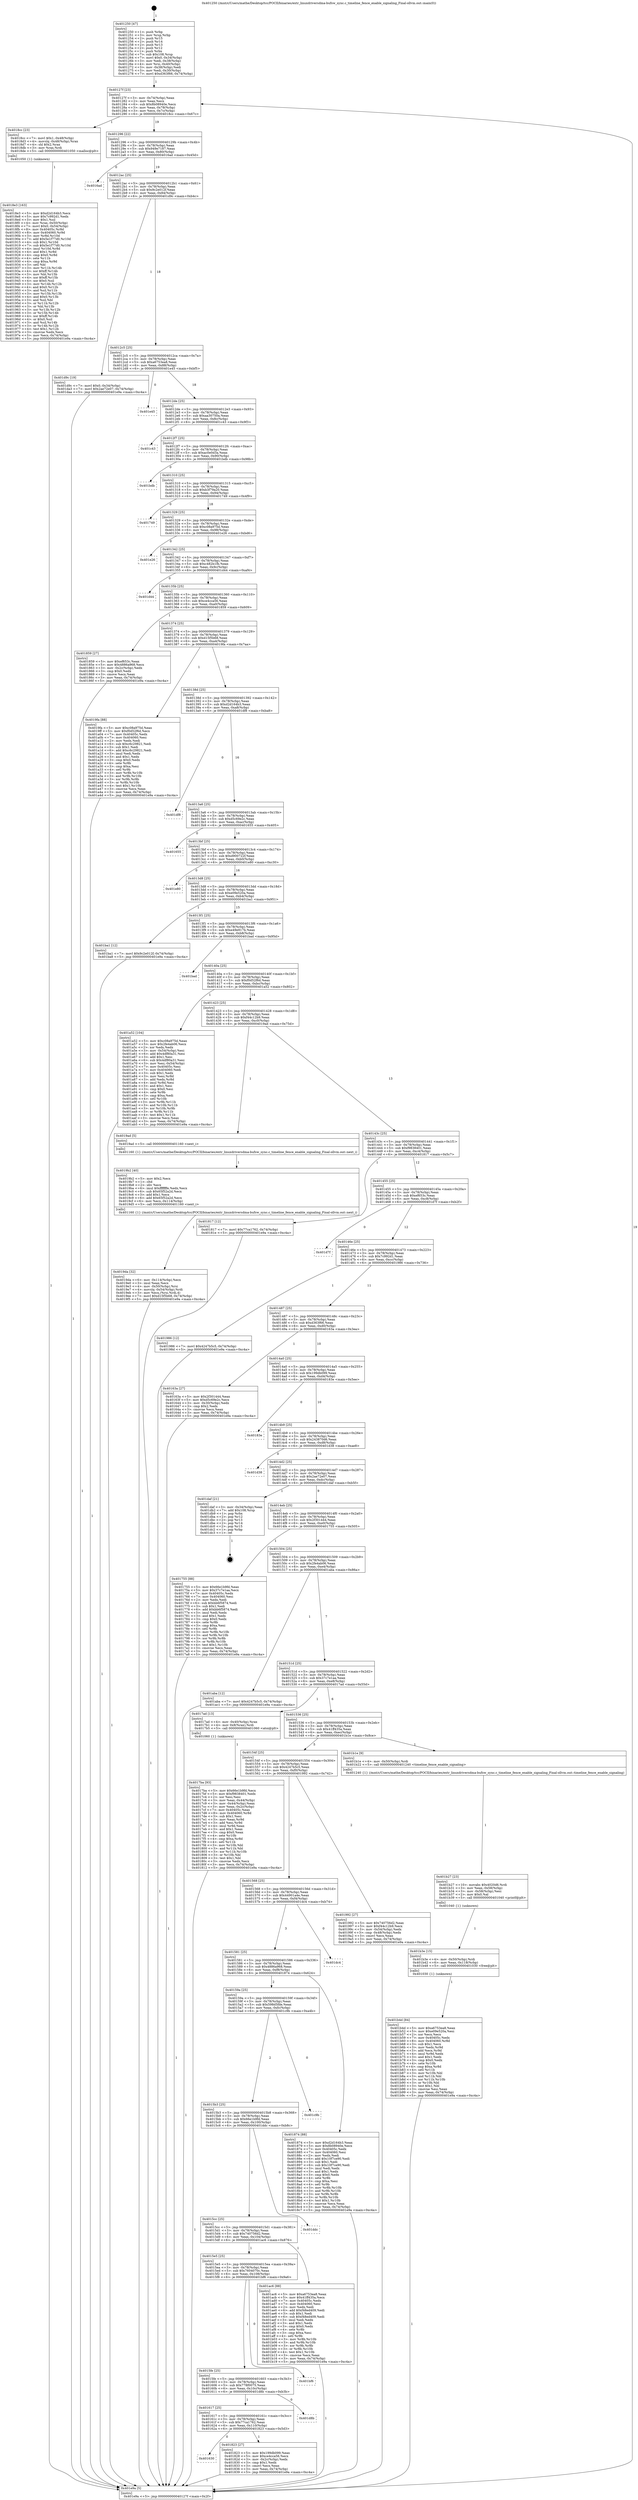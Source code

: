 digraph "0x401250" {
  label = "0x401250 (/mnt/c/Users/mathe/Desktop/tcc/POCII/binaries/extr_linuxdriversdma-bufsw_sync.c_timeline_fence_enable_signaling_Final-ollvm.out::main(0))"
  labelloc = "t"
  node[shape=record]

  Entry [label="",width=0.3,height=0.3,shape=circle,fillcolor=black,style=filled]
  "0x40127f" [label="{
     0x40127f [23]\l
     | [instrs]\l
     &nbsp;&nbsp;0x40127f \<+3\>: mov -0x74(%rbp),%eax\l
     &nbsp;&nbsp;0x401282 \<+2\>: mov %eax,%ecx\l
     &nbsp;&nbsp;0x401284 \<+6\>: sub $0x8b08940e,%ecx\l
     &nbsp;&nbsp;0x40128a \<+3\>: mov %eax,-0x78(%rbp)\l
     &nbsp;&nbsp;0x40128d \<+3\>: mov %ecx,-0x7c(%rbp)\l
     &nbsp;&nbsp;0x401290 \<+6\>: je 00000000004018cc \<main+0x67c\>\l
  }"]
  "0x4018cc" [label="{
     0x4018cc [23]\l
     | [instrs]\l
     &nbsp;&nbsp;0x4018cc \<+7\>: movl $0x1,-0x48(%rbp)\l
     &nbsp;&nbsp;0x4018d3 \<+4\>: movslq -0x48(%rbp),%rax\l
     &nbsp;&nbsp;0x4018d7 \<+4\>: shl $0x2,%rax\l
     &nbsp;&nbsp;0x4018db \<+3\>: mov %rax,%rdi\l
     &nbsp;&nbsp;0x4018de \<+5\>: call 0000000000401050 \<malloc@plt\>\l
     | [calls]\l
     &nbsp;&nbsp;0x401050 \{1\} (unknown)\l
  }"]
  "0x401296" [label="{
     0x401296 [22]\l
     | [instrs]\l
     &nbsp;&nbsp;0x401296 \<+5\>: jmp 000000000040129b \<main+0x4b\>\l
     &nbsp;&nbsp;0x40129b \<+3\>: mov -0x78(%rbp),%eax\l
     &nbsp;&nbsp;0x40129e \<+5\>: sub $0x949e7187,%eax\l
     &nbsp;&nbsp;0x4012a3 \<+3\>: mov %eax,-0x80(%rbp)\l
     &nbsp;&nbsp;0x4012a6 \<+6\>: je 00000000004016ad \<main+0x45d\>\l
  }"]
  Exit [label="",width=0.3,height=0.3,shape=circle,fillcolor=black,style=filled,peripheries=2]
  "0x4016ad" [label="{
     0x4016ad\l
  }", style=dashed]
  "0x4012ac" [label="{
     0x4012ac [25]\l
     | [instrs]\l
     &nbsp;&nbsp;0x4012ac \<+5\>: jmp 00000000004012b1 \<main+0x61\>\l
     &nbsp;&nbsp;0x4012b1 \<+3\>: mov -0x78(%rbp),%eax\l
     &nbsp;&nbsp;0x4012b4 \<+5\>: sub $0x9c2e012f,%eax\l
     &nbsp;&nbsp;0x4012b9 \<+6\>: mov %eax,-0x84(%rbp)\l
     &nbsp;&nbsp;0x4012bf \<+6\>: je 0000000000401d9c \<main+0xb4c\>\l
  }"]
  "0x401b4d" [label="{
     0x401b4d [84]\l
     | [instrs]\l
     &nbsp;&nbsp;0x401b4d \<+5\>: mov $0xa6753ea8,%eax\l
     &nbsp;&nbsp;0x401b52 \<+5\>: mov $0xe09e520a,%esi\l
     &nbsp;&nbsp;0x401b57 \<+2\>: xor %ecx,%ecx\l
     &nbsp;&nbsp;0x401b59 \<+7\>: mov 0x40405c,%edx\l
     &nbsp;&nbsp;0x401b60 \<+8\>: mov 0x404060,%r8d\l
     &nbsp;&nbsp;0x401b68 \<+3\>: sub $0x1,%ecx\l
     &nbsp;&nbsp;0x401b6b \<+3\>: mov %edx,%r9d\l
     &nbsp;&nbsp;0x401b6e \<+3\>: add %ecx,%r9d\l
     &nbsp;&nbsp;0x401b71 \<+4\>: imul %r9d,%edx\l
     &nbsp;&nbsp;0x401b75 \<+3\>: and $0x1,%edx\l
     &nbsp;&nbsp;0x401b78 \<+3\>: cmp $0x0,%edx\l
     &nbsp;&nbsp;0x401b7b \<+4\>: sete %r10b\l
     &nbsp;&nbsp;0x401b7f \<+4\>: cmp $0xa,%r8d\l
     &nbsp;&nbsp;0x401b83 \<+4\>: setl %r11b\l
     &nbsp;&nbsp;0x401b87 \<+3\>: mov %r10b,%bl\l
     &nbsp;&nbsp;0x401b8a \<+3\>: and %r11b,%bl\l
     &nbsp;&nbsp;0x401b8d \<+3\>: xor %r11b,%r10b\l
     &nbsp;&nbsp;0x401b90 \<+3\>: or %r10b,%bl\l
     &nbsp;&nbsp;0x401b93 \<+3\>: test $0x1,%bl\l
     &nbsp;&nbsp;0x401b96 \<+3\>: cmovne %esi,%eax\l
     &nbsp;&nbsp;0x401b99 \<+3\>: mov %eax,-0x74(%rbp)\l
     &nbsp;&nbsp;0x401b9c \<+5\>: jmp 0000000000401e9a \<main+0xc4a\>\l
  }"]
  "0x401d9c" [label="{
     0x401d9c [19]\l
     | [instrs]\l
     &nbsp;&nbsp;0x401d9c \<+7\>: movl $0x0,-0x34(%rbp)\l
     &nbsp;&nbsp;0x401da3 \<+7\>: movl $0x2ae72e07,-0x74(%rbp)\l
     &nbsp;&nbsp;0x401daa \<+5\>: jmp 0000000000401e9a \<main+0xc4a\>\l
  }"]
  "0x4012c5" [label="{
     0x4012c5 [25]\l
     | [instrs]\l
     &nbsp;&nbsp;0x4012c5 \<+5\>: jmp 00000000004012ca \<main+0x7a\>\l
     &nbsp;&nbsp;0x4012ca \<+3\>: mov -0x78(%rbp),%eax\l
     &nbsp;&nbsp;0x4012cd \<+5\>: sub $0xa6753ea8,%eax\l
     &nbsp;&nbsp;0x4012d2 \<+6\>: mov %eax,-0x88(%rbp)\l
     &nbsp;&nbsp;0x4012d8 \<+6\>: je 0000000000401e45 \<main+0xbf5\>\l
  }"]
  "0x401b3e" [label="{
     0x401b3e [15]\l
     | [instrs]\l
     &nbsp;&nbsp;0x401b3e \<+4\>: mov -0x50(%rbp),%rdi\l
     &nbsp;&nbsp;0x401b42 \<+6\>: mov %eax,-0x118(%rbp)\l
     &nbsp;&nbsp;0x401b48 \<+5\>: call 0000000000401030 \<free@plt\>\l
     | [calls]\l
     &nbsp;&nbsp;0x401030 \{1\} (unknown)\l
  }"]
  "0x401e45" [label="{
     0x401e45\l
  }", style=dashed]
  "0x4012de" [label="{
     0x4012de [25]\l
     | [instrs]\l
     &nbsp;&nbsp;0x4012de \<+5\>: jmp 00000000004012e3 \<main+0x93\>\l
     &nbsp;&nbsp;0x4012e3 \<+3\>: mov -0x78(%rbp),%eax\l
     &nbsp;&nbsp;0x4012e6 \<+5\>: sub $0xaa30750a,%eax\l
     &nbsp;&nbsp;0x4012eb \<+6\>: mov %eax,-0x8c(%rbp)\l
     &nbsp;&nbsp;0x4012f1 \<+6\>: je 0000000000401c43 \<main+0x9f3\>\l
  }"]
  "0x401b27" [label="{
     0x401b27 [23]\l
     | [instrs]\l
     &nbsp;&nbsp;0x401b27 \<+10\>: movabs $0x4020d6,%rdi\l
     &nbsp;&nbsp;0x401b31 \<+3\>: mov %eax,-0x58(%rbp)\l
     &nbsp;&nbsp;0x401b34 \<+3\>: mov -0x58(%rbp),%esi\l
     &nbsp;&nbsp;0x401b37 \<+2\>: mov $0x0,%al\l
     &nbsp;&nbsp;0x401b39 \<+5\>: call 0000000000401040 \<printf@plt\>\l
     | [calls]\l
     &nbsp;&nbsp;0x401040 \{1\} (unknown)\l
  }"]
  "0x401c43" [label="{
     0x401c43\l
  }", style=dashed]
  "0x4012f7" [label="{
     0x4012f7 [25]\l
     | [instrs]\l
     &nbsp;&nbsp;0x4012f7 \<+5\>: jmp 00000000004012fc \<main+0xac\>\l
     &nbsp;&nbsp;0x4012fc \<+3\>: mov -0x78(%rbp),%eax\l
     &nbsp;&nbsp;0x4012ff \<+5\>: sub $0xac0e0d3a,%eax\l
     &nbsp;&nbsp;0x401304 \<+6\>: mov %eax,-0x90(%rbp)\l
     &nbsp;&nbsp;0x40130a \<+6\>: je 0000000000401bdb \<main+0x98b\>\l
  }"]
  "0x4019da" [label="{
     0x4019da [32]\l
     | [instrs]\l
     &nbsp;&nbsp;0x4019da \<+6\>: mov -0x114(%rbp),%ecx\l
     &nbsp;&nbsp;0x4019e0 \<+3\>: imul %eax,%ecx\l
     &nbsp;&nbsp;0x4019e3 \<+4\>: mov -0x50(%rbp),%rsi\l
     &nbsp;&nbsp;0x4019e7 \<+4\>: movslq -0x54(%rbp),%rdi\l
     &nbsp;&nbsp;0x4019eb \<+3\>: mov %ecx,(%rsi,%rdi,4)\l
     &nbsp;&nbsp;0x4019ee \<+7\>: movl $0xd15f5b68,-0x74(%rbp)\l
     &nbsp;&nbsp;0x4019f5 \<+5\>: jmp 0000000000401e9a \<main+0xc4a\>\l
  }"]
  "0x401bdb" [label="{
     0x401bdb\l
  }", style=dashed]
  "0x401310" [label="{
     0x401310 [25]\l
     | [instrs]\l
     &nbsp;&nbsp;0x401310 \<+5\>: jmp 0000000000401315 \<main+0xc5\>\l
     &nbsp;&nbsp;0x401315 \<+3\>: mov -0x78(%rbp),%eax\l
     &nbsp;&nbsp;0x401318 \<+5\>: sub $0xb3f79a20,%eax\l
     &nbsp;&nbsp;0x40131d \<+6\>: mov %eax,-0x94(%rbp)\l
     &nbsp;&nbsp;0x401323 \<+6\>: je 0000000000401749 \<main+0x4f9\>\l
  }"]
  "0x4019b2" [label="{
     0x4019b2 [40]\l
     | [instrs]\l
     &nbsp;&nbsp;0x4019b2 \<+5\>: mov $0x2,%ecx\l
     &nbsp;&nbsp;0x4019b7 \<+1\>: cltd\l
     &nbsp;&nbsp;0x4019b8 \<+2\>: idiv %ecx\l
     &nbsp;&nbsp;0x4019ba \<+6\>: imul $0xfffffffe,%edx,%ecx\l
     &nbsp;&nbsp;0x4019c0 \<+6\>: sub $0x65f52a2d,%ecx\l
     &nbsp;&nbsp;0x4019c6 \<+3\>: add $0x1,%ecx\l
     &nbsp;&nbsp;0x4019c9 \<+6\>: add $0x65f52a2d,%ecx\l
     &nbsp;&nbsp;0x4019cf \<+6\>: mov %ecx,-0x114(%rbp)\l
     &nbsp;&nbsp;0x4019d5 \<+5\>: call 0000000000401160 \<next_i\>\l
     | [calls]\l
     &nbsp;&nbsp;0x401160 \{1\} (/mnt/c/Users/mathe/Desktop/tcc/POCII/binaries/extr_linuxdriversdma-bufsw_sync.c_timeline_fence_enable_signaling_Final-ollvm.out::next_i)\l
  }"]
  "0x401749" [label="{
     0x401749\l
  }", style=dashed]
  "0x401329" [label="{
     0x401329 [25]\l
     | [instrs]\l
     &nbsp;&nbsp;0x401329 \<+5\>: jmp 000000000040132e \<main+0xde\>\l
     &nbsp;&nbsp;0x40132e \<+3\>: mov -0x78(%rbp),%eax\l
     &nbsp;&nbsp;0x401331 \<+5\>: sub $0xc08a975d,%eax\l
     &nbsp;&nbsp;0x401336 \<+6\>: mov %eax,-0x98(%rbp)\l
     &nbsp;&nbsp;0x40133c \<+6\>: je 0000000000401e26 \<main+0xbd6\>\l
  }"]
  "0x4018e3" [label="{
     0x4018e3 [163]\l
     | [instrs]\l
     &nbsp;&nbsp;0x4018e3 \<+5\>: mov $0xd2d164b3,%ecx\l
     &nbsp;&nbsp;0x4018e8 \<+5\>: mov $0x7c992d1,%edx\l
     &nbsp;&nbsp;0x4018ed \<+3\>: mov $0x1,%sil\l
     &nbsp;&nbsp;0x4018f0 \<+4\>: mov %rax,-0x50(%rbp)\l
     &nbsp;&nbsp;0x4018f4 \<+7\>: movl $0x0,-0x54(%rbp)\l
     &nbsp;&nbsp;0x4018fb \<+8\>: mov 0x40405c,%r8d\l
     &nbsp;&nbsp;0x401903 \<+8\>: mov 0x404060,%r9d\l
     &nbsp;&nbsp;0x40190b \<+3\>: mov %r8d,%r10d\l
     &nbsp;&nbsp;0x40190e \<+7\>: add $0x5e1f77d0,%r10d\l
     &nbsp;&nbsp;0x401915 \<+4\>: sub $0x1,%r10d\l
     &nbsp;&nbsp;0x401919 \<+7\>: sub $0x5e1f77d0,%r10d\l
     &nbsp;&nbsp;0x401920 \<+4\>: imul %r10d,%r8d\l
     &nbsp;&nbsp;0x401924 \<+4\>: and $0x1,%r8d\l
     &nbsp;&nbsp;0x401928 \<+4\>: cmp $0x0,%r8d\l
     &nbsp;&nbsp;0x40192c \<+4\>: sete %r11b\l
     &nbsp;&nbsp;0x401930 \<+4\>: cmp $0xa,%r9d\l
     &nbsp;&nbsp;0x401934 \<+3\>: setl %bl\l
     &nbsp;&nbsp;0x401937 \<+3\>: mov %r11b,%r14b\l
     &nbsp;&nbsp;0x40193a \<+4\>: xor $0xff,%r14b\l
     &nbsp;&nbsp;0x40193e \<+3\>: mov %bl,%r15b\l
     &nbsp;&nbsp;0x401941 \<+4\>: xor $0xff,%r15b\l
     &nbsp;&nbsp;0x401945 \<+4\>: xor $0x0,%sil\l
     &nbsp;&nbsp;0x401949 \<+3\>: mov %r14b,%r12b\l
     &nbsp;&nbsp;0x40194c \<+4\>: and $0x0,%r12b\l
     &nbsp;&nbsp;0x401950 \<+3\>: and %sil,%r11b\l
     &nbsp;&nbsp;0x401953 \<+3\>: mov %r15b,%r13b\l
     &nbsp;&nbsp;0x401956 \<+4\>: and $0x0,%r13b\l
     &nbsp;&nbsp;0x40195a \<+3\>: and %sil,%bl\l
     &nbsp;&nbsp;0x40195d \<+3\>: or %r11b,%r12b\l
     &nbsp;&nbsp;0x401960 \<+3\>: or %bl,%r13b\l
     &nbsp;&nbsp;0x401963 \<+3\>: xor %r13b,%r12b\l
     &nbsp;&nbsp;0x401966 \<+3\>: or %r15b,%r14b\l
     &nbsp;&nbsp;0x401969 \<+4\>: xor $0xff,%r14b\l
     &nbsp;&nbsp;0x40196d \<+4\>: or $0x0,%sil\l
     &nbsp;&nbsp;0x401971 \<+3\>: and %sil,%r14b\l
     &nbsp;&nbsp;0x401974 \<+3\>: or %r14b,%r12b\l
     &nbsp;&nbsp;0x401977 \<+4\>: test $0x1,%r12b\l
     &nbsp;&nbsp;0x40197b \<+3\>: cmovne %edx,%ecx\l
     &nbsp;&nbsp;0x40197e \<+3\>: mov %ecx,-0x74(%rbp)\l
     &nbsp;&nbsp;0x401981 \<+5\>: jmp 0000000000401e9a \<main+0xc4a\>\l
  }"]
  "0x401e26" [label="{
     0x401e26\l
  }", style=dashed]
  "0x401342" [label="{
     0x401342 [25]\l
     | [instrs]\l
     &nbsp;&nbsp;0x401342 \<+5\>: jmp 0000000000401347 \<main+0xf7\>\l
     &nbsp;&nbsp;0x401347 \<+3\>: mov -0x78(%rbp),%eax\l
     &nbsp;&nbsp;0x40134a \<+5\>: sub $0xc482b1fb,%eax\l
     &nbsp;&nbsp;0x40134f \<+6\>: mov %eax,-0x9c(%rbp)\l
     &nbsp;&nbsp;0x401355 \<+6\>: je 0000000000401d44 \<main+0xaf4\>\l
  }"]
  "0x401630" [label="{
     0x401630\l
  }", style=dashed]
  "0x401d44" [label="{
     0x401d44\l
  }", style=dashed]
  "0x40135b" [label="{
     0x40135b [25]\l
     | [instrs]\l
     &nbsp;&nbsp;0x40135b \<+5\>: jmp 0000000000401360 \<main+0x110\>\l
     &nbsp;&nbsp;0x401360 \<+3\>: mov -0x78(%rbp),%eax\l
     &nbsp;&nbsp;0x401363 \<+5\>: sub $0xce4cca56,%eax\l
     &nbsp;&nbsp;0x401368 \<+6\>: mov %eax,-0xa0(%rbp)\l
     &nbsp;&nbsp;0x40136e \<+6\>: je 0000000000401859 \<main+0x609\>\l
  }"]
  "0x401823" [label="{
     0x401823 [27]\l
     | [instrs]\l
     &nbsp;&nbsp;0x401823 \<+5\>: mov $0x199db099,%eax\l
     &nbsp;&nbsp;0x401828 \<+5\>: mov $0xce4cca56,%ecx\l
     &nbsp;&nbsp;0x40182d \<+3\>: mov -0x2c(%rbp),%edx\l
     &nbsp;&nbsp;0x401830 \<+3\>: cmp $0x1,%edx\l
     &nbsp;&nbsp;0x401833 \<+3\>: cmovl %ecx,%eax\l
     &nbsp;&nbsp;0x401836 \<+3\>: mov %eax,-0x74(%rbp)\l
     &nbsp;&nbsp;0x401839 \<+5\>: jmp 0000000000401e9a \<main+0xc4a\>\l
  }"]
  "0x401859" [label="{
     0x401859 [27]\l
     | [instrs]\l
     &nbsp;&nbsp;0x401859 \<+5\>: mov $0xef653c,%eax\l
     &nbsp;&nbsp;0x40185e \<+5\>: mov $0x4886a968,%ecx\l
     &nbsp;&nbsp;0x401863 \<+3\>: mov -0x2c(%rbp),%edx\l
     &nbsp;&nbsp;0x401866 \<+3\>: cmp $0x0,%edx\l
     &nbsp;&nbsp;0x401869 \<+3\>: cmove %ecx,%eax\l
     &nbsp;&nbsp;0x40186c \<+3\>: mov %eax,-0x74(%rbp)\l
     &nbsp;&nbsp;0x40186f \<+5\>: jmp 0000000000401e9a \<main+0xc4a\>\l
  }"]
  "0x401374" [label="{
     0x401374 [25]\l
     | [instrs]\l
     &nbsp;&nbsp;0x401374 \<+5\>: jmp 0000000000401379 \<main+0x129\>\l
     &nbsp;&nbsp;0x401379 \<+3\>: mov -0x78(%rbp),%eax\l
     &nbsp;&nbsp;0x40137c \<+5\>: sub $0xd15f5b68,%eax\l
     &nbsp;&nbsp;0x401381 \<+6\>: mov %eax,-0xa4(%rbp)\l
     &nbsp;&nbsp;0x401387 \<+6\>: je 00000000004019fa \<main+0x7aa\>\l
  }"]
  "0x401617" [label="{
     0x401617 [25]\l
     | [instrs]\l
     &nbsp;&nbsp;0x401617 \<+5\>: jmp 000000000040161c \<main+0x3cc\>\l
     &nbsp;&nbsp;0x40161c \<+3\>: mov -0x78(%rbp),%eax\l
     &nbsp;&nbsp;0x40161f \<+5\>: sub $0x77ca1762,%eax\l
     &nbsp;&nbsp;0x401624 \<+6\>: mov %eax,-0x110(%rbp)\l
     &nbsp;&nbsp;0x40162a \<+6\>: je 0000000000401823 \<main+0x5d3\>\l
  }"]
  "0x4019fa" [label="{
     0x4019fa [88]\l
     | [instrs]\l
     &nbsp;&nbsp;0x4019fa \<+5\>: mov $0xc08a975d,%eax\l
     &nbsp;&nbsp;0x4019ff \<+5\>: mov $0xf0d52f6d,%ecx\l
     &nbsp;&nbsp;0x401a04 \<+7\>: mov 0x40405c,%edx\l
     &nbsp;&nbsp;0x401a0b \<+7\>: mov 0x404060,%esi\l
     &nbsp;&nbsp;0x401a12 \<+2\>: mov %edx,%edi\l
     &nbsp;&nbsp;0x401a14 \<+6\>: sub $0xc6c29821,%edi\l
     &nbsp;&nbsp;0x401a1a \<+3\>: sub $0x1,%edi\l
     &nbsp;&nbsp;0x401a1d \<+6\>: add $0xc6c29821,%edi\l
     &nbsp;&nbsp;0x401a23 \<+3\>: imul %edi,%edx\l
     &nbsp;&nbsp;0x401a26 \<+3\>: and $0x1,%edx\l
     &nbsp;&nbsp;0x401a29 \<+3\>: cmp $0x0,%edx\l
     &nbsp;&nbsp;0x401a2c \<+4\>: sete %r8b\l
     &nbsp;&nbsp;0x401a30 \<+3\>: cmp $0xa,%esi\l
     &nbsp;&nbsp;0x401a33 \<+4\>: setl %r9b\l
     &nbsp;&nbsp;0x401a37 \<+3\>: mov %r8b,%r10b\l
     &nbsp;&nbsp;0x401a3a \<+3\>: and %r9b,%r10b\l
     &nbsp;&nbsp;0x401a3d \<+3\>: xor %r9b,%r8b\l
     &nbsp;&nbsp;0x401a40 \<+3\>: or %r8b,%r10b\l
     &nbsp;&nbsp;0x401a43 \<+4\>: test $0x1,%r10b\l
     &nbsp;&nbsp;0x401a47 \<+3\>: cmovne %ecx,%eax\l
     &nbsp;&nbsp;0x401a4a \<+3\>: mov %eax,-0x74(%rbp)\l
     &nbsp;&nbsp;0x401a4d \<+5\>: jmp 0000000000401e9a \<main+0xc4a\>\l
  }"]
  "0x40138d" [label="{
     0x40138d [25]\l
     | [instrs]\l
     &nbsp;&nbsp;0x40138d \<+5\>: jmp 0000000000401392 \<main+0x142\>\l
     &nbsp;&nbsp;0x401392 \<+3\>: mov -0x78(%rbp),%eax\l
     &nbsp;&nbsp;0x401395 \<+5\>: sub $0xd2d164b3,%eax\l
     &nbsp;&nbsp;0x40139a \<+6\>: mov %eax,-0xa8(%rbp)\l
     &nbsp;&nbsp;0x4013a0 \<+6\>: je 0000000000401df8 \<main+0xba8\>\l
  }"]
  "0x401d8b" [label="{
     0x401d8b\l
  }", style=dashed]
  "0x401df8" [label="{
     0x401df8\l
  }", style=dashed]
  "0x4013a6" [label="{
     0x4013a6 [25]\l
     | [instrs]\l
     &nbsp;&nbsp;0x4013a6 \<+5\>: jmp 00000000004013ab \<main+0x15b\>\l
     &nbsp;&nbsp;0x4013ab \<+3\>: mov -0x78(%rbp),%eax\l
     &nbsp;&nbsp;0x4013ae \<+5\>: sub $0xd5c69e2c,%eax\l
     &nbsp;&nbsp;0x4013b3 \<+6\>: mov %eax,-0xac(%rbp)\l
     &nbsp;&nbsp;0x4013b9 \<+6\>: je 0000000000401655 \<main+0x405\>\l
  }"]
  "0x4015fe" [label="{
     0x4015fe [25]\l
     | [instrs]\l
     &nbsp;&nbsp;0x4015fe \<+5\>: jmp 0000000000401603 \<main+0x3b3\>\l
     &nbsp;&nbsp;0x401603 \<+3\>: mov -0x78(%rbp),%eax\l
     &nbsp;&nbsp;0x401606 \<+5\>: sub $0x778f0075,%eax\l
     &nbsp;&nbsp;0x40160b \<+6\>: mov %eax,-0x10c(%rbp)\l
     &nbsp;&nbsp;0x401611 \<+6\>: je 0000000000401d8b \<main+0xb3b\>\l
  }"]
  "0x401655" [label="{
     0x401655\l
  }", style=dashed]
  "0x4013bf" [label="{
     0x4013bf [25]\l
     | [instrs]\l
     &nbsp;&nbsp;0x4013bf \<+5\>: jmp 00000000004013c4 \<main+0x174\>\l
     &nbsp;&nbsp;0x4013c4 \<+3\>: mov -0x78(%rbp),%eax\l
     &nbsp;&nbsp;0x4013c7 \<+5\>: sub $0xd900722f,%eax\l
     &nbsp;&nbsp;0x4013cc \<+6\>: mov %eax,-0xb0(%rbp)\l
     &nbsp;&nbsp;0x4013d2 \<+6\>: je 0000000000401e80 \<main+0xc30\>\l
  }"]
  "0x401bf6" [label="{
     0x401bf6\l
  }", style=dashed]
  "0x401e80" [label="{
     0x401e80\l
  }", style=dashed]
  "0x4013d8" [label="{
     0x4013d8 [25]\l
     | [instrs]\l
     &nbsp;&nbsp;0x4013d8 \<+5\>: jmp 00000000004013dd \<main+0x18d\>\l
     &nbsp;&nbsp;0x4013dd \<+3\>: mov -0x78(%rbp),%eax\l
     &nbsp;&nbsp;0x4013e0 \<+5\>: sub $0xe09e520a,%eax\l
     &nbsp;&nbsp;0x4013e5 \<+6\>: mov %eax,-0xb4(%rbp)\l
     &nbsp;&nbsp;0x4013eb \<+6\>: je 0000000000401ba1 \<main+0x951\>\l
  }"]
  "0x4015e5" [label="{
     0x4015e5 [25]\l
     | [instrs]\l
     &nbsp;&nbsp;0x4015e5 \<+5\>: jmp 00000000004015ea \<main+0x39a\>\l
     &nbsp;&nbsp;0x4015ea \<+3\>: mov -0x78(%rbp),%eax\l
     &nbsp;&nbsp;0x4015ed \<+5\>: sub $0x7604070c,%eax\l
     &nbsp;&nbsp;0x4015f2 \<+6\>: mov %eax,-0x108(%rbp)\l
     &nbsp;&nbsp;0x4015f8 \<+6\>: je 0000000000401bf6 \<main+0x9a6\>\l
  }"]
  "0x401ba1" [label="{
     0x401ba1 [12]\l
     | [instrs]\l
     &nbsp;&nbsp;0x401ba1 \<+7\>: movl $0x9c2e012f,-0x74(%rbp)\l
     &nbsp;&nbsp;0x401ba8 \<+5\>: jmp 0000000000401e9a \<main+0xc4a\>\l
  }"]
  "0x4013f1" [label="{
     0x4013f1 [25]\l
     | [instrs]\l
     &nbsp;&nbsp;0x4013f1 \<+5\>: jmp 00000000004013f6 \<main+0x1a6\>\l
     &nbsp;&nbsp;0x4013f6 \<+3\>: mov -0x78(%rbp),%eax\l
     &nbsp;&nbsp;0x4013f9 \<+5\>: sub $0xe49e917b,%eax\l
     &nbsp;&nbsp;0x4013fe \<+6\>: mov %eax,-0xb8(%rbp)\l
     &nbsp;&nbsp;0x401404 \<+6\>: je 0000000000401bad \<main+0x95d\>\l
  }"]
  "0x401ac6" [label="{
     0x401ac6 [88]\l
     | [instrs]\l
     &nbsp;&nbsp;0x401ac6 \<+5\>: mov $0xa6753ea8,%eax\l
     &nbsp;&nbsp;0x401acb \<+5\>: mov $0x41ff435a,%ecx\l
     &nbsp;&nbsp;0x401ad0 \<+7\>: mov 0x40405c,%edx\l
     &nbsp;&nbsp;0x401ad7 \<+7\>: mov 0x404060,%esi\l
     &nbsp;&nbsp;0x401ade \<+2\>: mov %edx,%edi\l
     &nbsp;&nbsp;0x401ae0 \<+6\>: add $0xf48ed409,%edi\l
     &nbsp;&nbsp;0x401ae6 \<+3\>: sub $0x1,%edi\l
     &nbsp;&nbsp;0x401ae9 \<+6\>: sub $0xf48ed409,%edi\l
     &nbsp;&nbsp;0x401aef \<+3\>: imul %edi,%edx\l
     &nbsp;&nbsp;0x401af2 \<+3\>: and $0x1,%edx\l
     &nbsp;&nbsp;0x401af5 \<+3\>: cmp $0x0,%edx\l
     &nbsp;&nbsp;0x401af8 \<+4\>: sete %r8b\l
     &nbsp;&nbsp;0x401afc \<+3\>: cmp $0xa,%esi\l
     &nbsp;&nbsp;0x401aff \<+4\>: setl %r9b\l
     &nbsp;&nbsp;0x401b03 \<+3\>: mov %r8b,%r10b\l
     &nbsp;&nbsp;0x401b06 \<+3\>: and %r9b,%r10b\l
     &nbsp;&nbsp;0x401b09 \<+3\>: xor %r9b,%r8b\l
     &nbsp;&nbsp;0x401b0c \<+3\>: or %r8b,%r10b\l
     &nbsp;&nbsp;0x401b0f \<+4\>: test $0x1,%r10b\l
     &nbsp;&nbsp;0x401b13 \<+3\>: cmovne %ecx,%eax\l
     &nbsp;&nbsp;0x401b16 \<+3\>: mov %eax,-0x74(%rbp)\l
     &nbsp;&nbsp;0x401b19 \<+5\>: jmp 0000000000401e9a \<main+0xc4a\>\l
  }"]
  "0x401bad" [label="{
     0x401bad\l
  }", style=dashed]
  "0x40140a" [label="{
     0x40140a [25]\l
     | [instrs]\l
     &nbsp;&nbsp;0x40140a \<+5\>: jmp 000000000040140f \<main+0x1bf\>\l
     &nbsp;&nbsp;0x40140f \<+3\>: mov -0x78(%rbp),%eax\l
     &nbsp;&nbsp;0x401412 \<+5\>: sub $0xf0d52f6d,%eax\l
     &nbsp;&nbsp;0x401417 \<+6\>: mov %eax,-0xbc(%rbp)\l
     &nbsp;&nbsp;0x40141d \<+6\>: je 0000000000401a52 \<main+0x802\>\l
  }"]
  "0x4015cc" [label="{
     0x4015cc [25]\l
     | [instrs]\l
     &nbsp;&nbsp;0x4015cc \<+5\>: jmp 00000000004015d1 \<main+0x381\>\l
     &nbsp;&nbsp;0x4015d1 \<+3\>: mov -0x78(%rbp),%eax\l
     &nbsp;&nbsp;0x4015d4 \<+5\>: sub $0x740756d2,%eax\l
     &nbsp;&nbsp;0x4015d9 \<+6\>: mov %eax,-0x104(%rbp)\l
     &nbsp;&nbsp;0x4015df \<+6\>: je 0000000000401ac6 \<main+0x876\>\l
  }"]
  "0x401a52" [label="{
     0x401a52 [104]\l
     | [instrs]\l
     &nbsp;&nbsp;0x401a52 \<+5\>: mov $0xc08a975d,%eax\l
     &nbsp;&nbsp;0x401a57 \<+5\>: mov $0x2fe4ab06,%ecx\l
     &nbsp;&nbsp;0x401a5c \<+2\>: xor %edx,%edx\l
     &nbsp;&nbsp;0x401a5e \<+3\>: mov -0x54(%rbp),%esi\l
     &nbsp;&nbsp;0x401a61 \<+6\>: add $0x4df80a31,%esi\l
     &nbsp;&nbsp;0x401a67 \<+3\>: add $0x1,%esi\l
     &nbsp;&nbsp;0x401a6a \<+6\>: sub $0x4df80a31,%esi\l
     &nbsp;&nbsp;0x401a70 \<+3\>: mov %esi,-0x54(%rbp)\l
     &nbsp;&nbsp;0x401a73 \<+7\>: mov 0x40405c,%esi\l
     &nbsp;&nbsp;0x401a7a \<+7\>: mov 0x404060,%edi\l
     &nbsp;&nbsp;0x401a81 \<+3\>: sub $0x1,%edx\l
     &nbsp;&nbsp;0x401a84 \<+3\>: mov %esi,%r8d\l
     &nbsp;&nbsp;0x401a87 \<+3\>: add %edx,%r8d\l
     &nbsp;&nbsp;0x401a8a \<+4\>: imul %r8d,%esi\l
     &nbsp;&nbsp;0x401a8e \<+3\>: and $0x1,%esi\l
     &nbsp;&nbsp;0x401a91 \<+3\>: cmp $0x0,%esi\l
     &nbsp;&nbsp;0x401a94 \<+4\>: sete %r9b\l
     &nbsp;&nbsp;0x401a98 \<+3\>: cmp $0xa,%edi\l
     &nbsp;&nbsp;0x401a9b \<+4\>: setl %r10b\l
     &nbsp;&nbsp;0x401a9f \<+3\>: mov %r9b,%r11b\l
     &nbsp;&nbsp;0x401aa2 \<+3\>: and %r10b,%r11b\l
     &nbsp;&nbsp;0x401aa5 \<+3\>: xor %r10b,%r9b\l
     &nbsp;&nbsp;0x401aa8 \<+3\>: or %r9b,%r11b\l
     &nbsp;&nbsp;0x401aab \<+4\>: test $0x1,%r11b\l
     &nbsp;&nbsp;0x401aaf \<+3\>: cmovne %ecx,%eax\l
     &nbsp;&nbsp;0x401ab2 \<+3\>: mov %eax,-0x74(%rbp)\l
     &nbsp;&nbsp;0x401ab5 \<+5\>: jmp 0000000000401e9a \<main+0xc4a\>\l
  }"]
  "0x401423" [label="{
     0x401423 [25]\l
     | [instrs]\l
     &nbsp;&nbsp;0x401423 \<+5\>: jmp 0000000000401428 \<main+0x1d8\>\l
     &nbsp;&nbsp;0x401428 \<+3\>: mov -0x78(%rbp),%eax\l
     &nbsp;&nbsp;0x40142b \<+5\>: sub $0xf44c12b9,%eax\l
     &nbsp;&nbsp;0x401430 \<+6\>: mov %eax,-0xc0(%rbp)\l
     &nbsp;&nbsp;0x401436 \<+6\>: je 00000000004019ad \<main+0x75d\>\l
  }"]
  "0x401ddc" [label="{
     0x401ddc\l
  }", style=dashed]
  "0x4019ad" [label="{
     0x4019ad [5]\l
     | [instrs]\l
     &nbsp;&nbsp;0x4019ad \<+5\>: call 0000000000401160 \<next_i\>\l
     | [calls]\l
     &nbsp;&nbsp;0x401160 \{1\} (/mnt/c/Users/mathe/Desktop/tcc/POCII/binaries/extr_linuxdriversdma-bufsw_sync.c_timeline_fence_enable_signaling_Final-ollvm.out::next_i)\l
  }"]
  "0x40143c" [label="{
     0x40143c [25]\l
     | [instrs]\l
     &nbsp;&nbsp;0x40143c \<+5\>: jmp 0000000000401441 \<main+0x1f1\>\l
     &nbsp;&nbsp;0x401441 \<+3\>: mov -0x78(%rbp),%eax\l
     &nbsp;&nbsp;0x401444 \<+5\>: sub $0xf9838401,%eax\l
     &nbsp;&nbsp;0x401449 \<+6\>: mov %eax,-0xc4(%rbp)\l
     &nbsp;&nbsp;0x40144f \<+6\>: je 0000000000401817 \<main+0x5c7\>\l
  }"]
  "0x4015b3" [label="{
     0x4015b3 [25]\l
     | [instrs]\l
     &nbsp;&nbsp;0x4015b3 \<+5\>: jmp 00000000004015b8 \<main+0x368\>\l
     &nbsp;&nbsp;0x4015b8 \<+3\>: mov -0x78(%rbp),%eax\l
     &nbsp;&nbsp;0x4015bb \<+5\>: sub $0x66e1b9fd,%eax\l
     &nbsp;&nbsp;0x4015c0 \<+6\>: mov %eax,-0x100(%rbp)\l
     &nbsp;&nbsp;0x4015c6 \<+6\>: je 0000000000401ddc \<main+0xb8c\>\l
  }"]
  "0x401817" [label="{
     0x401817 [12]\l
     | [instrs]\l
     &nbsp;&nbsp;0x401817 \<+7\>: movl $0x77ca1762,-0x74(%rbp)\l
     &nbsp;&nbsp;0x40181e \<+5\>: jmp 0000000000401e9a \<main+0xc4a\>\l
  }"]
  "0x401455" [label="{
     0x401455 [25]\l
     | [instrs]\l
     &nbsp;&nbsp;0x401455 \<+5\>: jmp 000000000040145a \<main+0x20a\>\l
     &nbsp;&nbsp;0x40145a \<+3\>: mov -0x78(%rbp),%eax\l
     &nbsp;&nbsp;0x40145d \<+5\>: sub $0xef653c,%eax\l
     &nbsp;&nbsp;0x401462 \<+6\>: mov %eax,-0xc8(%rbp)\l
     &nbsp;&nbsp;0x401468 \<+6\>: je 0000000000401d7f \<main+0xb2f\>\l
  }"]
  "0x401c9b" [label="{
     0x401c9b\l
  }", style=dashed]
  "0x401d7f" [label="{
     0x401d7f\l
  }", style=dashed]
  "0x40146e" [label="{
     0x40146e [25]\l
     | [instrs]\l
     &nbsp;&nbsp;0x40146e \<+5\>: jmp 0000000000401473 \<main+0x223\>\l
     &nbsp;&nbsp;0x401473 \<+3\>: mov -0x78(%rbp),%eax\l
     &nbsp;&nbsp;0x401476 \<+5\>: sub $0x7c992d1,%eax\l
     &nbsp;&nbsp;0x40147b \<+6\>: mov %eax,-0xcc(%rbp)\l
     &nbsp;&nbsp;0x401481 \<+6\>: je 0000000000401986 \<main+0x736\>\l
  }"]
  "0x40159a" [label="{
     0x40159a [25]\l
     | [instrs]\l
     &nbsp;&nbsp;0x40159a \<+5\>: jmp 000000000040159f \<main+0x34f\>\l
     &nbsp;&nbsp;0x40159f \<+3\>: mov -0x78(%rbp),%eax\l
     &nbsp;&nbsp;0x4015a2 \<+5\>: sub $0x598d5fde,%eax\l
     &nbsp;&nbsp;0x4015a7 \<+6\>: mov %eax,-0xfc(%rbp)\l
     &nbsp;&nbsp;0x4015ad \<+6\>: je 0000000000401c9b \<main+0xa4b\>\l
  }"]
  "0x401986" [label="{
     0x401986 [12]\l
     | [instrs]\l
     &nbsp;&nbsp;0x401986 \<+7\>: movl $0x4247b5c5,-0x74(%rbp)\l
     &nbsp;&nbsp;0x40198d \<+5\>: jmp 0000000000401e9a \<main+0xc4a\>\l
  }"]
  "0x401487" [label="{
     0x401487 [25]\l
     | [instrs]\l
     &nbsp;&nbsp;0x401487 \<+5\>: jmp 000000000040148c \<main+0x23c\>\l
     &nbsp;&nbsp;0x40148c \<+3\>: mov -0x78(%rbp),%eax\l
     &nbsp;&nbsp;0x40148f \<+5\>: sub $0xd363f66,%eax\l
     &nbsp;&nbsp;0x401494 \<+6\>: mov %eax,-0xd0(%rbp)\l
     &nbsp;&nbsp;0x40149a \<+6\>: je 000000000040163a \<main+0x3ea\>\l
  }"]
  "0x401874" [label="{
     0x401874 [88]\l
     | [instrs]\l
     &nbsp;&nbsp;0x401874 \<+5\>: mov $0xd2d164b3,%eax\l
     &nbsp;&nbsp;0x401879 \<+5\>: mov $0x8b08940e,%ecx\l
     &nbsp;&nbsp;0x40187e \<+7\>: mov 0x40405c,%edx\l
     &nbsp;&nbsp;0x401885 \<+7\>: mov 0x404060,%esi\l
     &nbsp;&nbsp;0x40188c \<+2\>: mov %edx,%edi\l
     &nbsp;&nbsp;0x40188e \<+6\>: add $0x10f7ce90,%edi\l
     &nbsp;&nbsp;0x401894 \<+3\>: sub $0x1,%edi\l
     &nbsp;&nbsp;0x401897 \<+6\>: sub $0x10f7ce90,%edi\l
     &nbsp;&nbsp;0x40189d \<+3\>: imul %edi,%edx\l
     &nbsp;&nbsp;0x4018a0 \<+3\>: and $0x1,%edx\l
     &nbsp;&nbsp;0x4018a3 \<+3\>: cmp $0x0,%edx\l
     &nbsp;&nbsp;0x4018a6 \<+4\>: sete %r8b\l
     &nbsp;&nbsp;0x4018aa \<+3\>: cmp $0xa,%esi\l
     &nbsp;&nbsp;0x4018ad \<+4\>: setl %r9b\l
     &nbsp;&nbsp;0x4018b1 \<+3\>: mov %r8b,%r10b\l
     &nbsp;&nbsp;0x4018b4 \<+3\>: and %r9b,%r10b\l
     &nbsp;&nbsp;0x4018b7 \<+3\>: xor %r9b,%r8b\l
     &nbsp;&nbsp;0x4018ba \<+3\>: or %r8b,%r10b\l
     &nbsp;&nbsp;0x4018bd \<+4\>: test $0x1,%r10b\l
     &nbsp;&nbsp;0x4018c1 \<+3\>: cmovne %ecx,%eax\l
     &nbsp;&nbsp;0x4018c4 \<+3\>: mov %eax,-0x74(%rbp)\l
     &nbsp;&nbsp;0x4018c7 \<+5\>: jmp 0000000000401e9a \<main+0xc4a\>\l
  }"]
  "0x40163a" [label="{
     0x40163a [27]\l
     | [instrs]\l
     &nbsp;&nbsp;0x40163a \<+5\>: mov $0x2f301444,%eax\l
     &nbsp;&nbsp;0x40163f \<+5\>: mov $0xd5c69e2c,%ecx\l
     &nbsp;&nbsp;0x401644 \<+3\>: mov -0x30(%rbp),%edx\l
     &nbsp;&nbsp;0x401647 \<+3\>: cmp $0x2,%edx\l
     &nbsp;&nbsp;0x40164a \<+3\>: cmovne %ecx,%eax\l
     &nbsp;&nbsp;0x40164d \<+3\>: mov %eax,-0x74(%rbp)\l
     &nbsp;&nbsp;0x401650 \<+5\>: jmp 0000000000401e9a \<main+0xc4a\>\l
  }"]
  "0x4014a0" [label="{
     0x4014a0 [25]\l
     | [instrs]\l
     &nbsp;&nbsp;0x4014a0 \<+5\>: jmp 00000000004014a5 \<main+0x255\>\l
     &nbsp;&nbsp;0x4014a5 \<+3\>: mov -0x78(%rbp),%eax\l
     &nbsp;&nbsp;0x4014a8 \<+5\>: sub $0x199db099,%eax\l
     &nbsp;&nbsp;0x4014ad \<+6\>: mov %eax,-0xd4(%rbp)\l
     &nbsp;&nbsp;0x4014b3 \<+6\>: je 000000000040183e \<main+0x5ee\>\l
  }"]
  "0x401e9a" [label="{
     0x401e9a [5]\l
     | [instrs]\l
     &nbsp;&nbsp;0x401e9a \<+5\>: jmp 000000000040127f \<main+0x2f\>\l
  }"]
  "0x401250" [label="{
     0x401250 [47]\l
     | [instrs]\l
     &nbsp;&nbsp;0x401250 \<+1\>: push %rbp\l
     &nbsp;&nbsp;0x401251 \<+3\>: mov %rsp,%rbp\l
     &nbsp;&nbsp;0x401254 \<+2\>: push %r15\l
     &nbsp;&nbsp;0x401256 \<+2\>: push %r14\l
     &nbsp;&nbsp;0x401258 \<+2\>: push %r13\l
     &nbsp;&nbsp;0x40125a \<+2\>: push %r12\l
     &nbsp;&nbsp;0x40125c \<+1\>: push %rbx\l
     &nbsp;&nbsp;0x40125d \<+7\>: sub $0x108,%rsp\l
     &nbsp;&nbsp;0x401264 \<+7\>: movl $0x0,-0x34(%rbp)\l
     &nbsp;&nbsp;0x40126b \<+3\>: mov %edi,-0x38(%rbp)\l
     &nbsp;&nbsp;0x40126e \<+4\>: mov %rsi,-0x40(%rbp)\l
     &nbsp;&nbsp;0x401272 \<+3\>: mov -0x38(%rbp),%edi\l
     &nbsp;&nbsp;0x401275 \<+3\>: mov %edi,-0x30(%rbp)\l
     &nbsp;&nbsp;0x401278 \<+7\>: movl $0xd363f66,-0x74(%rbp)\l
  }"]
  "0x401581" [label="{
     0x401581 [25]\l
     | [instrs]\l
     &nbsp;&nbsp;0x401581 \<+5\>: jmp 0000000000401586 \<main+0x336\>\l
     &nbsp;&nbsp;0x401586 \<+3\>: mov -0x78(%rbp),%eax\l
     &nbsp;&nbsp;0x401589 \<+5\>: sub $0x4886a968,%eax\l
     &nbsp;&nbsp;0x40158e \<+6\>: mov %eax,-0xf8(%rbp)\l
     &nbsp;&nbsp;0x401594 \<+6\>: je 0000000000401874 \<main+0x624\>\l
  }"]
  "0x40183e" [label="{
     0x40183e\l
  }", style=dashed]
  "0x4014b9" [label="{
     0x4014b9 [25]\l
     | [instrs]\l
     &nbsp;&nbsp;0x4014b9 \<+5\>: jmp 00000000004014be \<main+0x26e\>\l
     &nbsp;&nbsp;0x4014be \<+3\>: mov -0x78(%rbp),%eax\l
     &nbsp;&nbsp;0x4014c1 \<+5\>: sub $0x243870d6,%eax\l
     &nbsp;&nbsp;0x4014c6 \<+6\>: mov %eax,-0xd8(%rbp)\l
     &nbsp;&nbsp;0x4014cc \<+6\>: je 0000000000401d38 \<main+0xae8\>\l
  }"]
  "0x401dc4" [label="{
     0x401dc4\l
  }", style=dashed]
  "0x401d38" [label="{
     0x401d38\l
  }", style=dashed]
  "0x4014d2" [label="{
     0x4014d2 [25]\l
     | [instrs]\l
     &nbsp;&nbsp;0x4014d2 \<+5\>: jmp 00000000004014d7 \<main+0x287\>\l
     &nbsp;&nbsp;0x4014d7 \<+3\>: mov -0x78(%rbp),%eax\l
     &nbsp;&nbsp;0x4014da \<+5\>: sub $0x2ae72e07,%eax\l
     &nbsp;&nbsp;0x4014df \<+6\>: mov %eax,-0xdc(%rbp)\l
     &nbsp;&nbsp;0x4014e5 \<+6\>: je 0000000000401daf \<main+0xb5f\>\l
  }"]
  "0x401568" [label="{
     0x401568 [25]\l
     | [instrs]\l
     &nbsp;&nbsp;0x401568 \<+5\>: jmp 000000000040156d \<main+0x31d\>\l
     &nbsp;&nbsp;0x40156d \<+3\>: mov -0x78(%rbp),%eax\l
     &nbsp;&nbsp;0x401570 \<+5\>: sub $0x44901a4e,%eax\l
     &nbsp;&nbsp;0x401575 \<+6\>: mov %eax,-0xf4(%rbp)\l
     &nbsp;&nbsp;0x40157b \<+6\>: je 0000000000401dc4 \<main+0xb74\>\l
  }"]
  "0x401daf" [label="{
     0x401daf [21]\l
     | [instrs]\l
     &nbsp;&nbsp;0x401daf \<+3\>: mov -0x34(%rbp),%eax\l
     &nbsp;&nbsp;0x401db2 \<+7\>: add $0x108,%rsp\l
     &nbsp;&nbsp;0x401db9 \<+1\>: pop %rbx\l
     &nbsp;&nbsp;0x401dba \<+2\>: pop %r12\l
     &nbsp;&nbsp;0x401dbc \<+2\>: pop %r13\l
     &nbsp;&nbsp;0x401dbe \<+2\>: pop %r14\l
     &nbsp;&nbsp;0x401dc0 \<+2\>: pop %r15\l
     &nbsp;&nbsp;0x401dc2 \<+1\>: pop %rbp\l
     &nbsp;&nbsp;0x401dc3 \<+1\>: ret\l
  }"]
  "0x4014eb" [label="{
     0x4014eb [25]\l
     | [instrs]\l
     &nbsp;&nbsp;0x4014eb \<+5\>: jmp 00000000004014f0 \<main+0x2a0\>\l
     &nbsp;&nbsp;0x4014f0 \<+3\>: mov -0x78(%rbp),%eax\l
     &nbsp;&nbsp;0x4014f3 \<+5\>: sub $0x2f301444,%eax\l
     &nbsp;&nbsp;0x4014f8 \<+6\>: mov %eax,-0xe0(%rbp)\l
     &nbsp;&nbsp;0x4014fe \<+6\>: je 0000000000401755 \<main+0x505\>\l
  }"]
  "0x401992" [label="{
     0x401992 [27]\l
     | [instrs]\l
     &nbsp;&nbsp;0x401992 \<+5\>: mov $0x740756d2,%eax\l
     &nbsp;&nbsp;0x401997 \<+5\>: mov $0xf44c12b9,%ecx\l
     &nbsp;&nbsp;0x40199c \<+3\>: mov -0x54(%rbp),%edx\l
     &nbsp;&nbsp;0x40199f \<+3\>: cmp -0x48(%rbp),%edx\l
     &nbsp;&nbsp;0x4019a2 \<+3\>: cmovl %ecx,%eax\l
     &nbsp;&nbsp;0x4019a5 \<+3\>: mov %eax,-0x74(%rbp)\l
     &nbsp;&nbsp;0x4019a8 \<+5\>: jmp 0000000000401e9a \<main+0xc4a\>\l
  }"]
  "0x401755" [label="{
     0x401755 [88]\l
     | [instrs]\l
     &nbsp;&nbsp;0x401755 \<+5\>: mov $0x66e1b9fd,%eax\l
     &nbsp;&nbsp;0x40175a \<+5\>: mov $0x37c7e1aa,%ecx\l
     &nbsp;&nbsp;0x40175f \<+7\>: mov 0x40405c,%edx\l
     &nbsp;&nbsp;0x401766 \<+7\>: mov 0x404060,%esi\l
     &nbsp;&nbsp;0x40176d \<+2\>: mov %edx,%edi\l
     &nbsp;&nbsp;0x40176f \<+6\>: sub $0xbb6f5874,%edi\l
     &nbsp;&nbsp;0x401775 \<+3\>: sub $0x1,%edi\l
     &nbsp;&nbsp;0x401778 \<+6\>: add $0xbb6f5874,%edi\l
     &nbsp;&nbsp;0x40177e \<+3\>: imul %edi,%edx\l
     &nbsp;&nbsp;0x401781 \<+3\>: and $0x1,%edx\l
     &nbsp;&nbsp;0x401784 \<+3\>: cmp $0x0,%edx\l
     &nbsp;&nbsp;0x401787 \<+4\>: sete %r8b\l
     &nbsp;&nbsp;0x40178b \<+3\>: cmp $0xa,%esi\l
     &nbsp;&nbsp;0x40178e \<+4\>: setl %r9b\l
     &nbsp;&nbsp;0x401792 \<+3\>: mov %r8b,%r10b\l
     &nbsp;&nbsp;0x401795 \<+3\>: and %r9b,%r10b\l
     &nbsp;&nbsp;0x401798 \<+3\>: xor %r9b,%r8b\l
     &nbsp;&nbsp;0x40179b \<+3\>: or %r8b,%r10b\l
     &nbsp;&nbsp;0x40179e \<+4\>: test $0x1,%r10b\l
     &nbsp;&nbsp;0x4017a2 \<+3\>: cmovne %ecx,%eax\l
     &nbsp;&nbsp;0x4017a5 \<+3\>: mov %eax,-0x74(%rbp)\l
     &nbsp;&nbsp;0x4017a8 \<+5\>: jmp 0000000000401e9a \<main+0xc4a\>\l
  }"]
  "0x401504" [label="{
     0x401504 [25]\l
     | [instrs]\l
     &nbsp;&nbsp;0x401504 \<+5\>: jmp 0000000000401509 \<main+0x2b9\>\l
     &nbsp;&nbsp;0x401509 \<+3\>: mov -0x78(%rbp),%eax\l
     &nbsp;&nbsp;0x40150c \<+5\>: sub $0x2fe4ab06,%eax\l
     &nbsp;&nbsp;0x401511 \<+6\>: mov %eax,-0xe4(%rbp)\l
     &nbsp;&nbsp;0x401517 \<+6\>: je 0000000000401aba \<main+0x86a\>\l
  }"]
  "0x40154f" [label="{
     0x40154f [25]\l
     | [instrs]\l
     &nbsp;&nbsp;0x40154f \<+5\>: jmp 0000000000401554 \<main+0x304\>\l
     &nbsp;&nbsp;0x401554 \<+3\>: mov -0x78(%rbp),%eax\l
     &nbsp;&nbsp;0x401557 \<+5\>: sub $0x4247b5c5,%eax\l
     &nbsp;&nbsp;0x40155c \<+6\>: mov %eax,-0xf0(%rbp)\l
     &nbsp;&nbsp;0x401562 \<+6\>: je 0000000000401992 \<main+0x742\>\l
  }"]
  "0x401aba" [label="{
     0x401aba [12]\l
     | [instrs]\l
     &nbsp;&nbsp;0x401aba \<+7\>: movl $0x4247b5c5,-0x74(%rbp)\l
     &nbsp;&nbsp;0x401ac1 \<+5\>: jmp 0000000000401e9a \<main+0xc4a\>\l
  }"]
  "0x40151d" [label="{
     0x40151d [25]\l
     | [instrs]\l
     &nbsp;&nbsp;0x40151d \<+5\>: jmp 0000000000401522 \<main+0x2d2\>\l
     &nbsp;&nbsp;0x401522 \<+3\>: mov -0x78(%rbp),%eax\l
     &nbsp;&nbsp;0x401525 \<+5\>: sub $0x37c7e1aa,%eax\l
     &nbsp;&nbsp;0x40152a \<+6\>: mov %eax,-0xe8(%rbp)\l
     &nbsp;&nbsp;0x401530 \<+6\>: je 00000000004017ad \<main+0x55d\>\l
  }"]
  "0x401b1e" [label="{
     0x401b1e [9]\l
     | [instrs]\l
     &nbsp;&nbsp;0x401b1e \<+4\>: mov -0x50(%rbp),%rdi\l
     &nbsp;&nbsp;0x401b22 \<+5\>: call 0000000000401240 \<timeline_fence_enable_signaling\>\l
     | [calls]\l
     &nbsp;&nbsp;0x401240 \{1\} (/mnt/c/Users/mathe/Desktop/tcc/POCII/binaries/extr_linuxdriversdma-bufsw_sync.c_timeline_fence_enable_signaling_Final-ollvm.out::timeline_fence_enable_signaling)\l
  }"]
  "0x4017ad" [label="{
     0x4017ad [13]\l
     | [instrs]\l
     &nbsp;&nbsp;0x4017ad \<+4\>: mov -0x40(%rbp),%rax\l
     &nbsp;&nbsp;0x4017b1 \<+4\>: mov 0x8(%rax),%rdi\l
     &nbsp;&nbsp;0x4017b5 \<+5\>: call 0000000000401060 \<atoi@plt\>\l
     | [calls]\l
     &nbsp;&nbsp;0x401060 \{1\} (unknown)\l
  }"]
  "0x401536" [label="{
     0x401536 [25]\l
     | [instrs]\l
     &nbsp;&nbsp;0x401536 \<+5\>: jmp 000000000040153b \<main+0x2eb\>\l
     &nbsp;&nbsp;0x40153b \<+3\>: mov -0x78(%rbp),%eax\l
     &nbsp;&nbsp;0x40153e \<+5\>: sub $0x41ff435a,%eax\l
     &nbsp;&nbsp;0x401543 \<+6\>: mov %eax,-0xec(%rbp)\l
     &nbsp;&nbsp;0x401549 \<+6\>: je 0000000000401b1e \<main+0x8ce\>\l
  }"]
  "0x4017ba" [label="{
     0x4017ba [93]\l
     | [instrs]\l
     &nbsp;&nbsp;0x4017ba \<+5\>: mov $0x66e1b9fd,%ecx\l
     &nbsp;&nbsp;0x4017bf \<+5\>: mov $0xf9838401,%edx\l
     &nbsp;&nbsp;0x4017c4 \<+2\>: xor %esi,%esi\l
     &nbsp;&nbsp;0x4017c6 \<+3\>: mov %eax,-0x44(%rbp)\l
     &nbsp;&nbsp;0x4017c9 \<+3\>: mov -0x44(%rbp),%eax\l
     &nbsp;&nbsp;0x4017cc \<+3\>: mov %eax,-0x2c(%rbp)\l
     &nbsp;&nbsp;0x4017cf \<+7\>: mov 0x40405c,%eax\l
     &nbsp;&nbsp;0x4017d6 \<+8\>: mov 0x404060,%r8d\l
     &nbsp;&nbsp;0x4017de \<+3\>: sub $0x1,%esi\l
     &nbsp;&nbsp;0x4017e1 \<+3\>: mov %eax,%r9d\l
     &nbsp;&nbsp;0x4017e4 \<+3\>: add %esi,%r9d\l
     &nbsp;&nbsp;0x4017e7 \<+4\>: imul %r9d,%eax\l
     &nbsp;&nbsp;0x4017eb \<+3\>: and $0x1,%eax\l
     &nbsp;&nbsp;0x4017ee \<+3\>: cmp $0x0,%eax\l
     &nbsp;&nbsp;0x4017f1 \<+4\>: sete %r10b\l
     &nbsp;&nbsp;0x4017f5 \<+4\>: cmp $0xa,%r8d\l
     &nbsp;&nbsp;0x4017f9 \<+4\>: setl %r11b\l
     &nbsp;&nbsp;0x4017fd \<+3\>: mov %r10b,%bl\l
     &nbsp;&nbsp;0x401800 \<+3\>: and %r11b,%bl\l
     &nbsp;&nbsp;0x401803 \<+3\>: xor %r11b,%r10b\l
     &nbsp;&nbsp;0x401806 \<+3\>: or %r10b,%bl\l
     &nbsp;&nbsp;0x401809 \<+3\>: test $0x1,%bl\l
     &nbsp;&nbsp;0x40180c \<+3\>: cmovne %edx,%ecx\l
     &nbsp;&nbsp;0x40180f \<+3\>: mov %ecx,-0x74(%rbp)\l
     &nbsp;&nbsp;0x401812 \<+5\>: jmp 0000000000401e9a \<main+0xc4a\>\l
  }"]
  Entry -> "0x401250" [label=" 1"]
  "0x40127f" -> "0x4018cc" [label=" 1"]
  "0x40127f" -> "0x401296" [label=" 19"]
  "0x401daf" -> Exit [label=" 1"]
  "0x401296" -> "0x4016ad" [label=" 0"]
  "0x401296" -> "0x4012ac" [label=" 19"]
  "0x401d9c" -> "0x401e9a" [label=" 1"]
  "0x4012ac" -> "0x401d9c" [label=" 1"]
  "0x4012ac" -> "0x4012c5" [label=" 18"]
  "0x401ba1" -> "0x401e9a" [label=" 1"]
  "0x4012c5" -> "0x401e45" [label=" 0"]
  "0x4012c5" -> "0x4012de" [label=" 18"]
  "0x401b4d" -> "0x401e9a" [label=" 1"]
  "0x4012de" -> "0x401c43" [label=" 0"]
  "0x4012de" -> "0x4012f7" [label=" 18"]
  "0x401b3e" -> "0x401b4d" [label=" 1"]
  "0x4012f7" -> "0x401bdb" [label=" 0"]
  "0x4012f7" -> "0x401310" [label=" 18"]
  "0x401b27" -> "0x401b3e" [label=" 1"]
  "0x401310" -> "0x401749" [label=" 0"]
  "0x401310" -> "0x401329" [label=" 18"]
  "0x401b1e" -> "0x401b27" [label=" 1"]
  "0x401329" -> "0x401e26" [label=" 0"]
  "0x401329" -> "0x401342" [label=" 18"]
  "0x401ac6" -> "0x401e9a" [label=" 1"]
  "0x401342" -> "0x401d44" [label=" 0"]
  "0x401342" -> "0x40135b" [label=" 18"]
  "0x401aba" -> "0x401e9a" [label=" 1"]
  "0x40135b" -> "0x401859" [label=" 1"]
  "0x40135b" -> "0x401374" [label=" 17"]
  "0x401a52" -> "0x401e9a" [label=" 1"]
  "0x401374" -> "0x4019fa" [label=" 1"]
  "0x401374" -> "0x40138d" [label=" 16"]
  "0x4019da" -> "0x401e9a" [label=" 1"]
  "0x40138d" -> "0x401df8" [label=" 0"]
  "0x40138d" -> "0x4013a6" [label=" 16"]
  "0x4019b2" -> "0x4019da" [label=" 1"]
  "0x4013a6" -> "0x401655" [label=" 0"]
  "0x4013a6" -> "0x4013bf" [label=" 16"]
  "0x401992" -> "0x401e9a" [label=" 2"]
  "0x4013bf" -> "0x401e80" [label=" 0"]
  "0x4013bf" -> "0x4013d8" [label=" 16"]
  "0x401986" -> "0x401e9a" [label=" 1"]
  "0x4013d8" -> "0x401ba1" [label=" 1"]
  "0x4013d8" -> "0x4013f1" [label=" 15"]
  "0x4018cc" -> "0x4018e3" [label=" 1"]
  "0x4013f1" -> "0x401bad" [label=" 0"]
  "0x4013f1" -> "0x40140a" [label=" 15"]
  "0x401874" -> "0x401e9a" [label=" 1"]
  "0x40140a" -> "0x401a52" [label=" 1"]
  "0x40140a" -> "0x401423" [label=" 14"]
  "0x401823" -> "0x401e9a" [label=" 1"]
  "0x401423" -> "0x4019ad" [label=" 1"]
  "0x401423" -> "0x40143c" [label=" 13"]
  "0x401617" -> "0x401630" [label=" 0"]
  "0x40143c" -> "0x401817" [label=" 1"]
  "0x40143c" -> "0x401455" [label=" 12"]
  "0x4019fa" -> "0x401e9a" [label=" 1"]
  "0x401455" -> "0x401d7f" [label=" 0"]
  "0x401455" -> "0x40146e" [label=" 12"]
  "0x4015fe" -> "0x401617" [label=" 1"]
  "0x40146e" -> "0x401986" [label=" 1"]
  "0x40146e" -> "0x401487" [label=" 11"]
  "0x4019ad" -> "0x4019b2" [label=" 1"]
  "0x401487" -> "0x40163a" [label=" 1"]
  "0x401487" -> "0x4014a0" [label=" 10"]
  "0x40163a" -> "0x401e9a" [label=" 1"]
  "0x401250" -> "0x40127f" [label=" 1"]
  "0x401e9a" -> "0x40127f" [label=" 19"]
  "0x4015e5" -> "0x4015fe" [label=" 1"]
  "0x4014a0" -> "0x40183e" [label=" 0"]
  "0x4014a0" -> "0x4014b9" [label=" 10"]
  "0x4018e3" -> "0x401e9a" [label=" 1"]
  "0x4014b9" -> "0x401d38" [label=" 0"]
  "0x4014b9" -> "0x4014d2" [label=" 10"]
  "0x4015cc" -> "0x4015e5" [label=" 1"]
  "0x4014d2" -> "0x401daf" [label=" 1"]
  "0x4014d2" -> "0x4014eb" [label=" 9"]
  "0x401859" -> "0x401e9a" [label=" 1"]
  "0x4014eb" -> "0x401755" [label=" 1"]
  "0x4014eb" -> "0x401504" [label=" 8"]
  "0x401755" -> "0x401e9a" [label=" 1"]
  "0x4015b3" -> "0x4015cc" [label=" 2"]
  "0x401504" -> "0x401aba" [label=" 1"]
  "0x401504" -> "0x40151d" [label=" 7"]
  "0x401617" -> "0x401823" [label=" 1"]
  "0x40151d" -> "0x4017ad" [label=" 1"]
  "0x40151d" -> "0x401536" [label=" 6"]
  "0x4017ad" -> "0x4017ba" [label=" 1"]
  "0x4017ba" -> "0x401e9a" [label=" 1"]
  "0x401817" -> "0x401e9a" [label=" 1"]
  "0x40159a" -> "0x4015b3" [label=" 2"]
  "0x401536" -> "0x401b1e" [label=" 1"]
  "0x401536" -> "0x40154f" [label=" 5"]
  "0x4015b3" -> "0x401ddc" [label=" 0"]
  "0x40154f" -> "0x401992" [label=" 2"]
  "0x40154f" -> "0x401568" [label=" 3"]
  "0x4015cc" -> "0x401ac6" [label=" 1"]
  "0x401568" -> "0x401dc4" [label=" 0"]
  "0x401568" -> "0x401581" [label=" 3"]
  "0x4015e5" -> "0x401bf6" [label=" 0"]
  "0x401581" -> "0x401874" [label=" 1"]
  "0x401581" -> "0x40159a" [label=" 2"]
  "0x4015fe" -> "0x401d8b" [label=" 0"]
  "0x40159a" -> "0x401c9b" [label=" 0"]
}

